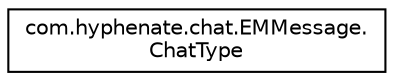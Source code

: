 digraph "类继承关系图"
{
  edge [fontname="Helvetica",fontsize="10",labelfontname="Helvetica",labelfontsize="10"];
  node [fontname="Helvetica",fontsize="10",shape=record];
  rankdir="LR";
  Node1 [label="com.hyphenate.chat.EMMessage.\lChatType",height=0.2,width=0.4,color="black", fillcolor="white", style="filled",URL="$enumcom_1_1hyphenate_1_1chat_1_1EMMessage_1_1ChatType.html"];
}

